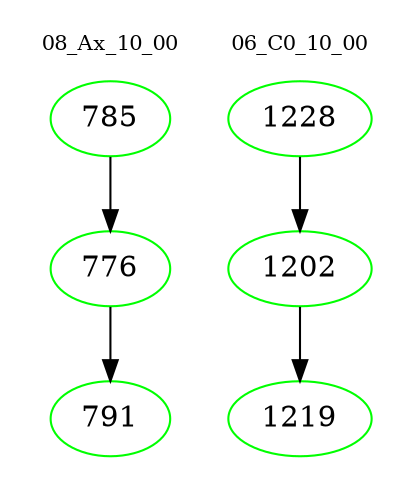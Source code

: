 digraph{
subgraph cluster_0 {
color = white
label = "08_Ax_10_00";
fontsize=10;
T0_785 [label="785", color="green"]
T0_785 -> T0_776 [color="black"]
T0_776 [label="776", color="green"]
T0_776 -> T0_791 [color="black"]
T0_791 [label="791", color="green"]
}
subgraph cluster_1 {
color = white
label = "06_C0_10_00";
fontsize=10;
T1_1228 [label="1228", color="green"]
T1_1228 -> T1_1202 [color="black"]
T1_1202 [label="1202", color="green"]
T1_1202 -> T1_1219 [color="black"]
T1_1219 [label="1219", color="green"]
}
}
